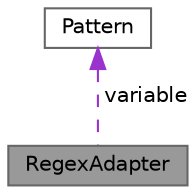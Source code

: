 digraph "RegexAdapter"
{
 // LATEX_PDF_SIZE
  bgcolor="transparent";
  edge [fontname=Helvetica,fontsize=10,labelfontname=Helvetica,labelfontsize=10];
  node [fontname=Helvetica,fontsize=10,shape=box,height=0.2,width=0.4];
  Node1 [label="RegexAdapter",height=0.2,width=0.4,color="gray40", fillcolor="grey60", style="filled", fontcolor="black",tooltip=" "];
  Node2 -> Node1 [dir="back",color="darkorchid3",style="dashed",label=" variable" ];
  Node2 [label="Pattern",height=0.2,width=0.4,color="gray40", fillcolor="white", style="filled",URL="$classcom_1_1github_1_1miguelmj_1_1Pattern.html",tooltip="Input matcher and output generator."];
}
